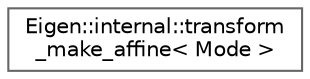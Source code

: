 digraph "Graphical Class Hierarchy"
{
 // LATEX_PDF_SIZE
  bgcolor="transparent";
  edge [fontname=Helvetica,fontsize=10,labelfontname=Helvetica,labelfontsize=10];
  node [fontname=Helvetica,fontsize=10,shape=box,height=0.2,width=0.4];
  rankdir="LR";
  Node0 [id="Node000000",label="Eigen::internal::transform\l_make_affine\< Mode \>",height=0.2,width=0.4,color="grey40", fillcolor="white", style="filled",URL="$structEigen_1_1internal_1_1transform__make__affine.html",tooltip=" "];
}
